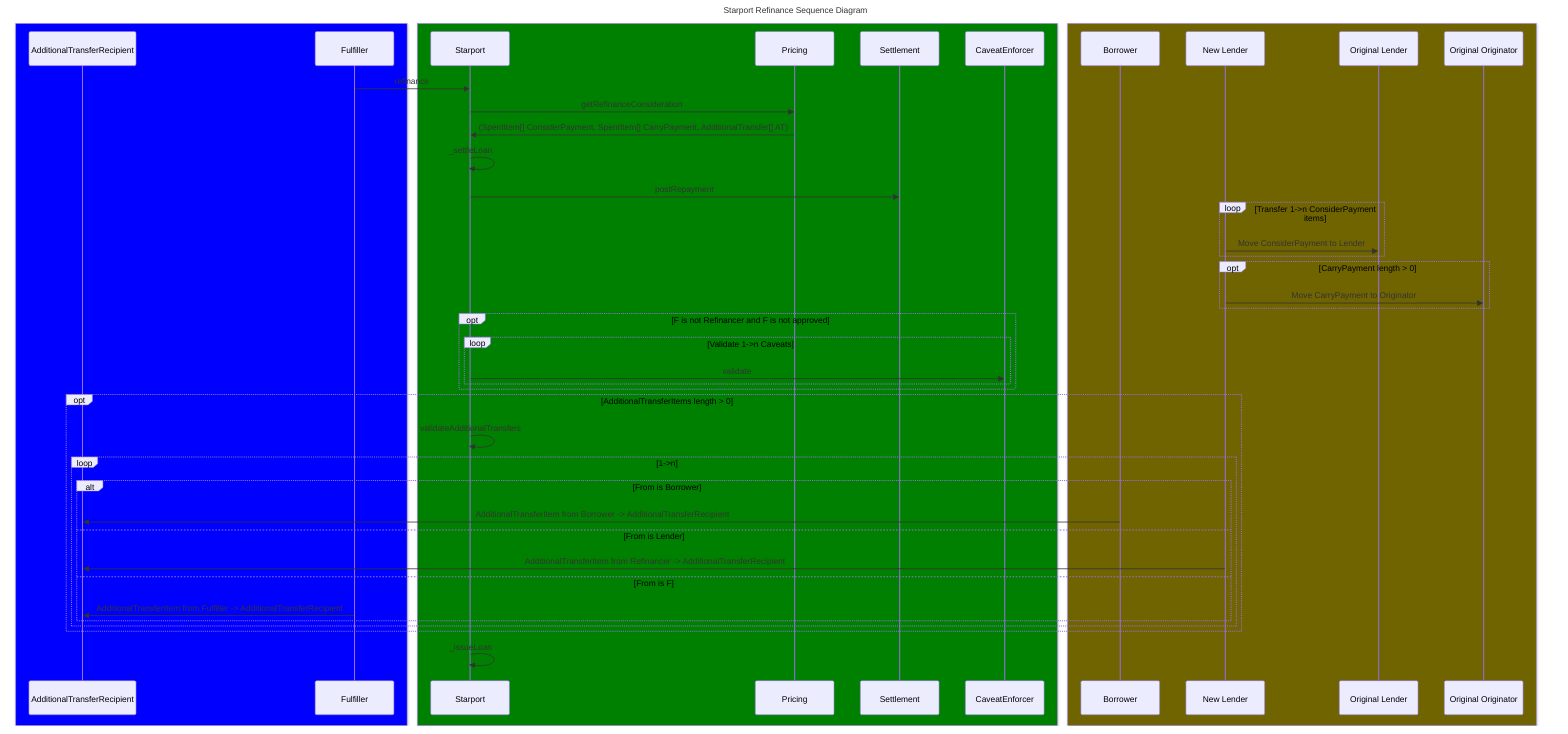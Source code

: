 sequenceDiagram
    title Starport Refinance Sequence Diagram



    Box blue
    participant AdditionalTransferRecipient
    participant F as Fulfiller
    end
    Box green
    participant Starport
    participant Pricing
    participant Settlement
    participant CaveatEnforcer
    end

    Box rgb(112,100,0)
    participant B as Borrower
    participant R as New Lender
    participant L as Original Lender
    participant Originator as Original Originator
    end

    F->>Starport: refinance
    Starport->>Pricing: getRefinanceConsideration
    Pricing->>Starport: (SpentItem[] ConsiderPayment, SpentItem[] CarryPayment, AdditionalTransfer[] AT)

    Starport->>Starport: _settleLoan
    Starport->>Settlement: postRepayment

    loop Transfer 1->n ConsiderPayment items
        R->>L: Move ConsiderPayment to Lender
    end
    opt CarryPayment length > 0
        R->>Originator: Move CarryPayment to Originator
    end

    opt F is not Refinancer and F is not approved
        loop Validate 1->n Caveats
            Starport->>CaveatEnforcer: validate
        end
    end
    opt AdditionalTransferItems length > 0
        Starport->>Starport: validateAdditionalTransfers
        loop 1->n
            alt From is Borrower
                B->>AdditionalTransferRecipient: AdditionalTransferItem from Borrower -> AdditionalTransferRecipient
            else From is Lender
                R->>AdditionalTransferRecipient: AdditionalTransferItem from Refinancer -> AdditionalTransferRecipient
            else From is F
                F->>AdditionalTransferRecipient: AdditionalTransferItem from Fulfiller -> AdditionalTransferRecipient
            end
        end
    end
    Starport->>Starport: _issueLoan